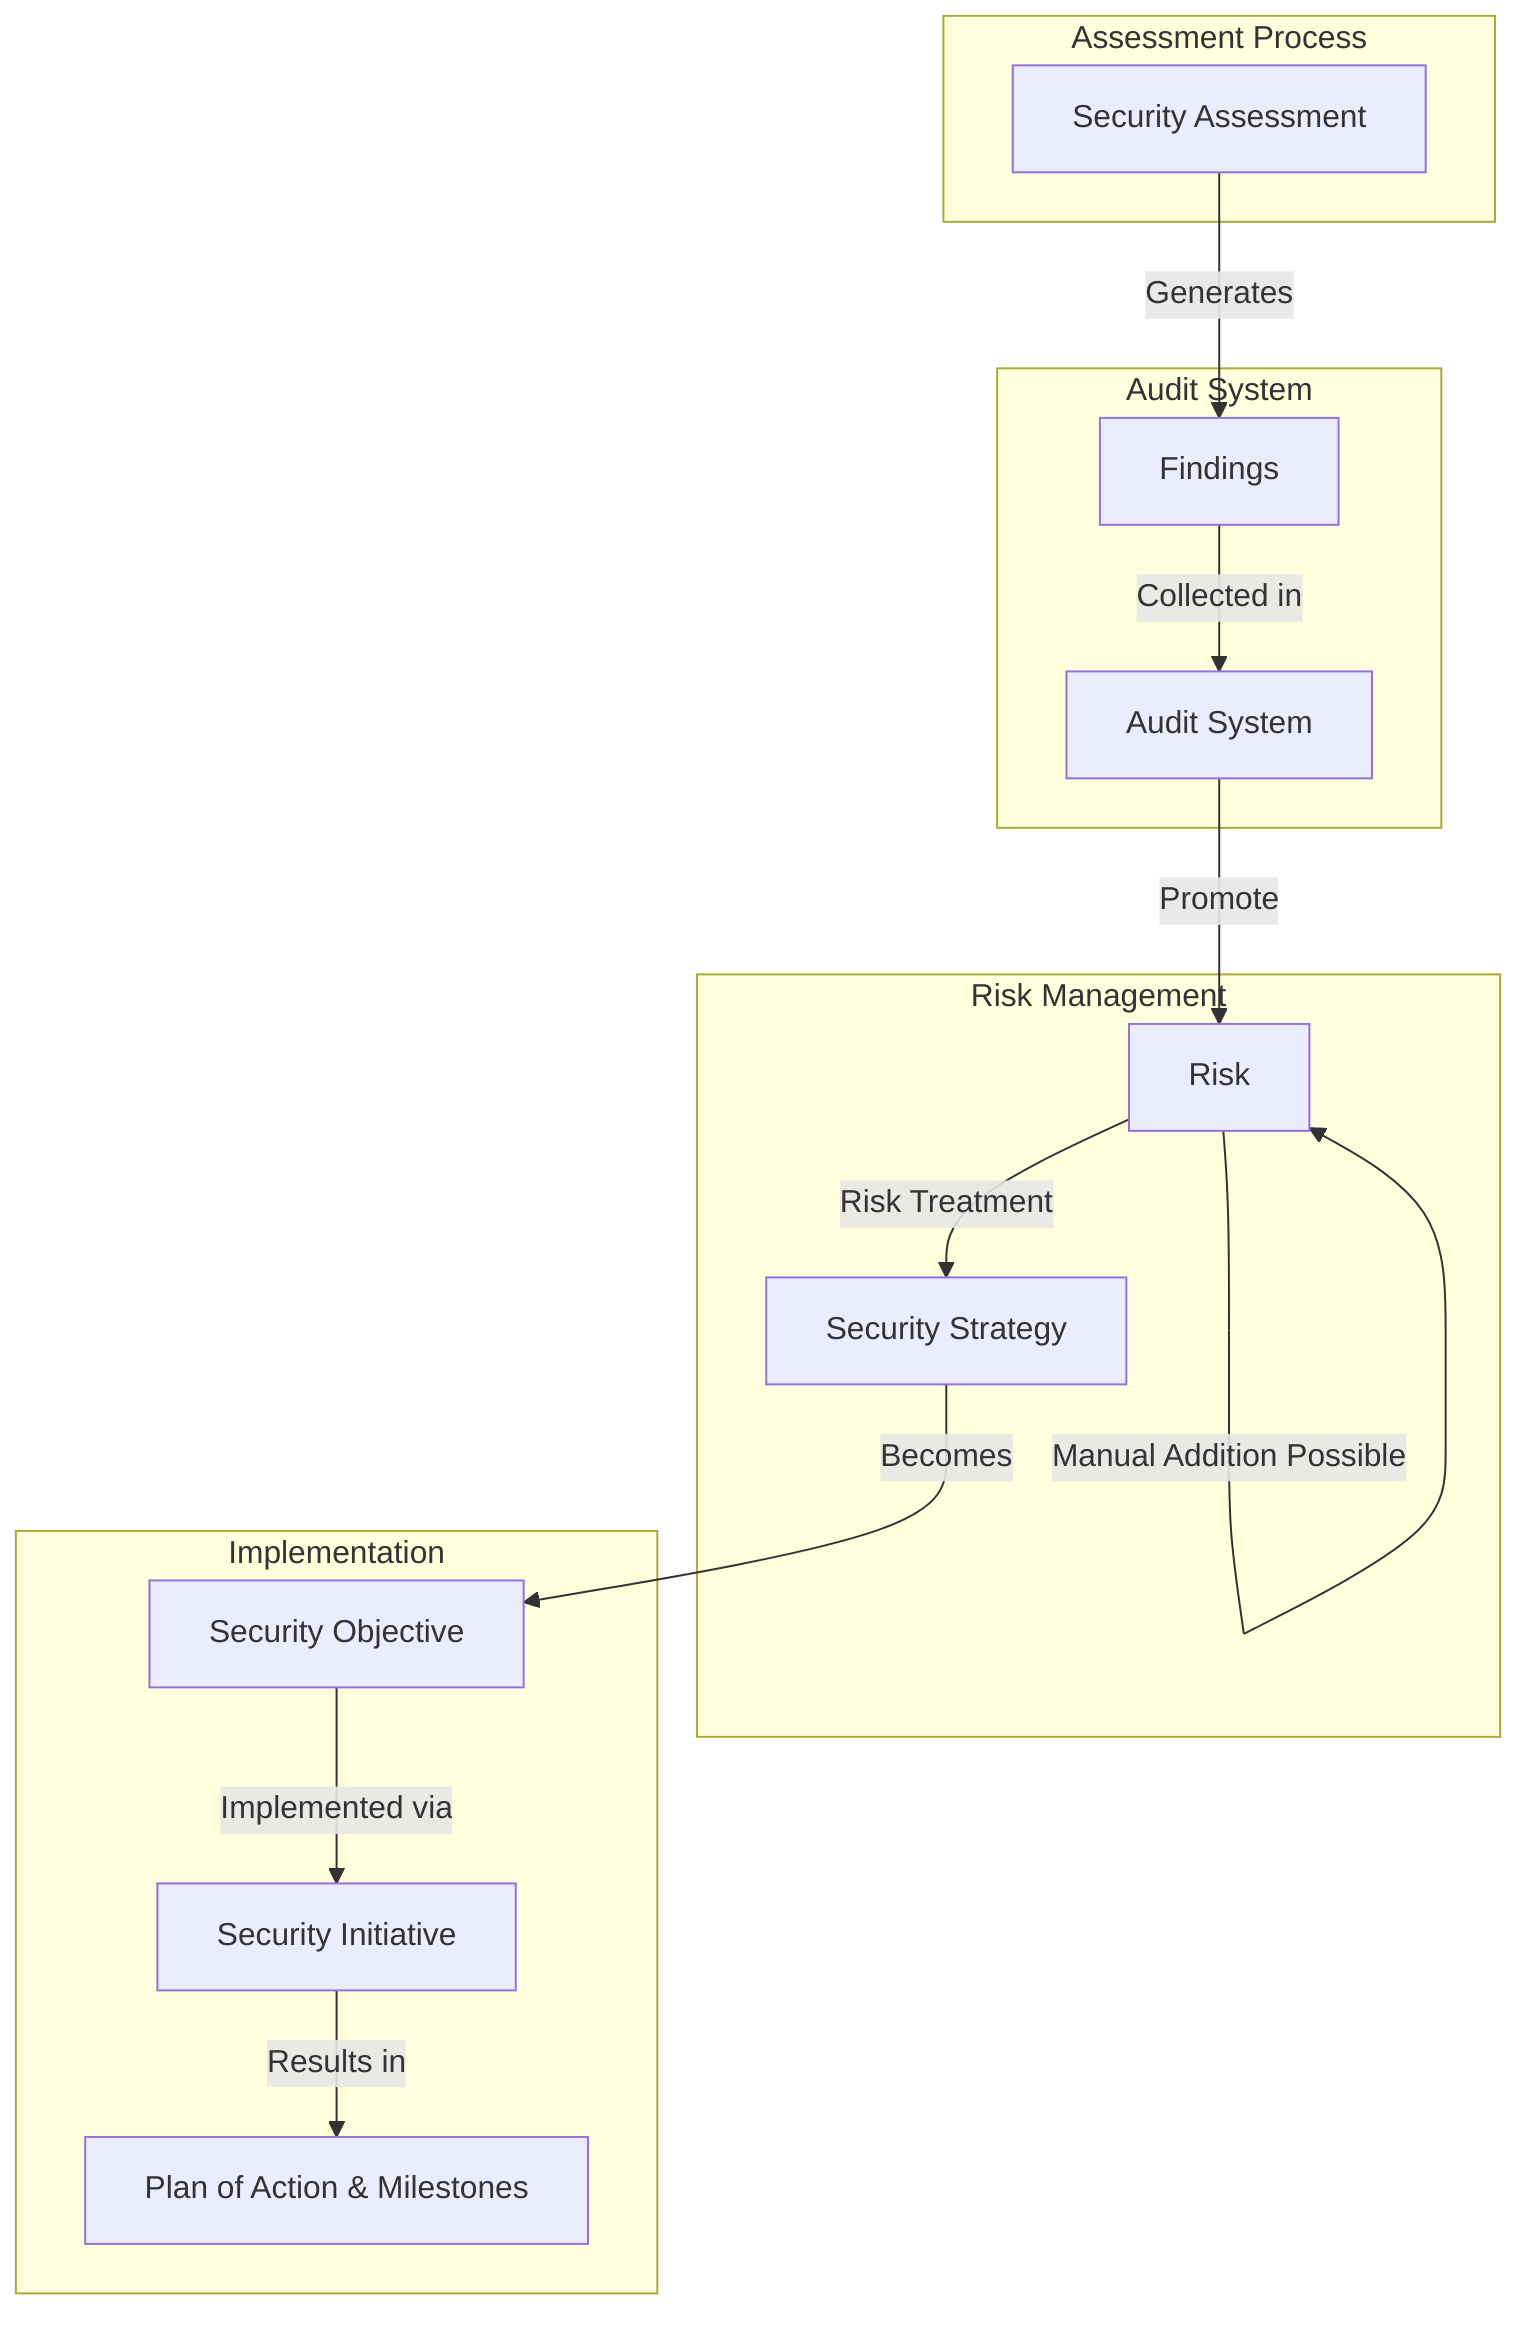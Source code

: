 flowchart TD
    A[Security Assessment] -->|Generates| B[Findings]
    B -->|Collected in| C[Audit System]
    C -->|Promote| D[Risk]
    D -->|Manual Addition Possible| D
    D -->|Risk Treatment| E[Security Strategy]
    E -->|Becomes| F[Security Objective]
    F -->|Implemented via| G[Security Initiative]
    G -->|Results in| H[Plan of Action & Milestones]
    
    subgraph Assessment Process
    A
    end
    
    subgraph Audit System
    B
    C
    end
    
    subgraph Risk Management
    D
    E
    end
    
    subgraph Implementation
    F
    G
    H
    end
